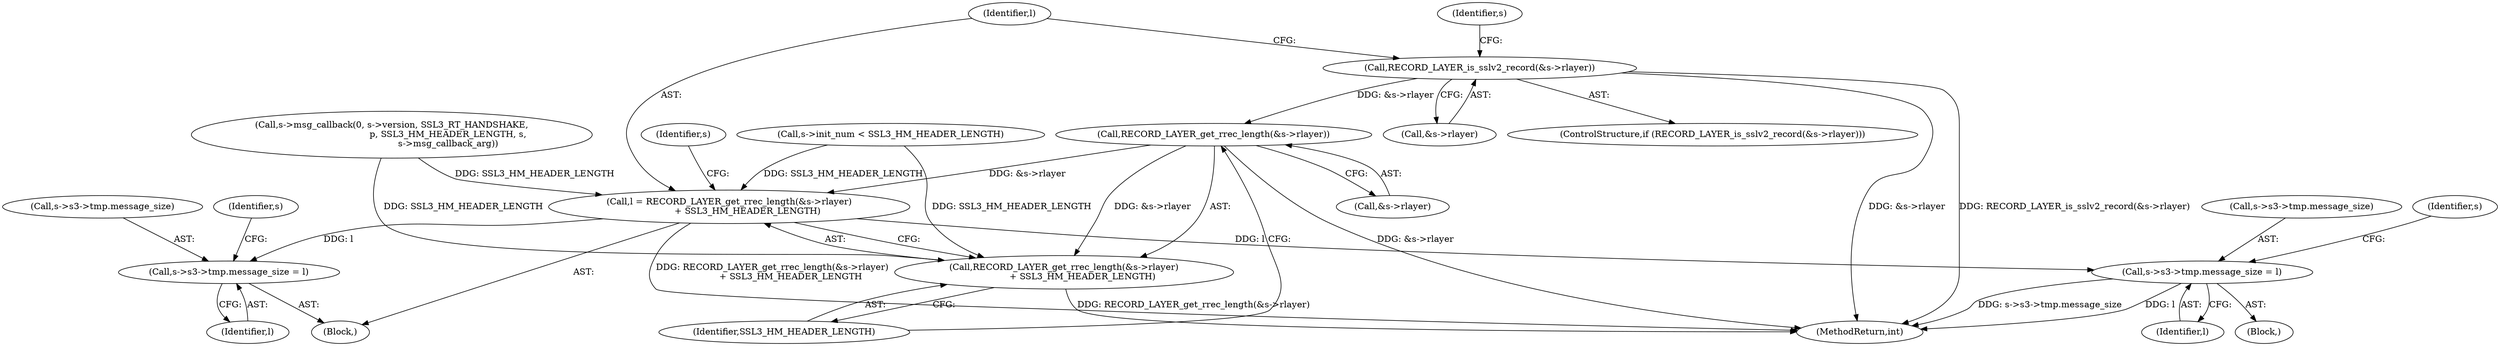 digraph "0_openssl_4b390b6c3f8df925dc92a3dd6b022baa9a2f4650_0@pointer" {
"1000325" [label="(Call,RECORD_LAYER_get_rrec_length(&s->rlayer))"];
"1000316" [label="(Call,RECORD_LAYER_is_sslv2_record(&s->rlayer))"];
"1000322" [label="(Call,l = RECORD_LAYER_get_rrec_length(&s->rlayer)\n             + SSL3_HM_HEADER_LENGTH)"];
"1000331" [label="(Call,s->s3->tmp.message_size = l)"];
"1000349" [label="(Call,s->s3->tmp.message_size = l)"];
"1000324" [label="(Call,RECORD_LAYER_get_rrec_length(&s->rlayer)\n             + SSL3_HM_HEADER_LENGTH)"];
"1000353" [label="(Identifier,s)"];
"1000335" [label="(Identifier,s)"];
"1000322" [label="(Call,l = RECORD_LAYER_get_rrec_length(&s->rlayer)\n             + SSL3_HM_HEADER_LENGTH)"];
"1000350" [label="(Call,s->s3->tmp.message_size)"];
"1000321" [label="(Block,)"];
"1000323" [label="(Identifier,l)"];
"1000317" [label="(Call,&s->rlayer)"];
"1000339" [label="(Identifier,l)"];
"1000286" [label="(Call,s->msg_callback(0, s->version, SSL3_RT_HANDSHAKE,\n                                        p, SSL3_HM_HEADER_LENGTH, s,\n                                        s->msg_callback_arg))"];
"1000325" [label="(Call,RECORD_LAYER_get_rrec_length(&s->rlayer))"];
"1000349" [label="(Call,s->s3->tmp.message_size = l)"];
"1000324" [label="(Call,RECORD_LAYER_get_rrec_length(&s->rlayer)\n             + SSL3_HM_HEADER_LENGTH)"];
"1000326" [label="(Call,&s->rlayer)"];
"1000315" [label="(ControlStructure,if (RECORD_LAYER_is_sslv2_record(&s->rlayer)))"];
"1000332" [label="(Call,s->s3->tmp.message_size)"];
"1000330" [label="(Identifier,SSL3_HM_HEADER_LENGTH)"];
"1000372" [label="(MethodReturn,int)"];
"1000127" [label="(Call,s->init_num < SSL3_HM_HEADER_LENGTH)"];
"1000331" [label="(Call,s->s3->tmp.message_size = l)"];
"1000342" [label="(Identifier,s)"];
"1000360" [label="(Identifier,s)"];
"1000108" [label="(Block,)"];
"1000316" [label="(Call,RECORD_LAYER_is_sslv2_record(&s->rlayer))"];
"1000357" [label="(Identifier,l)"];
"1000325" -> "1000324"  [label="AST: "];
"1000325" -> "1000326"  [label="CFG: "];
"1000326" -> "1000325"  [label="AST: "];
"1000330" -> "1000325"  [label="CFG: "];
"1000325" -> "1000372"  [label="DDG: &s->rlayer"];
"1000325" -> "1000322"  [label="DDG: &s->rlayer"];
"1000325" -> "1000324"  [label="DDG: &s->rlayer"];
"1000316" -> "1000325"  [label="DDG: &s->rlayer"];
"1000316" -> "1000315"  [label="AST: "];
"1000316" -> "1000317"  [label="CFG: "];
"1000317" -> "1000316"  [label="AST: "];
"1000323" -> "1000316"  [label="CFG: "];
"1000353" -> "1000316"  [label="CFG: "];
"1000316" -> "1000372"  [label="DDG: RECORD_LAYER_is_sslv2_record(&s->rlayer)"];
"1000316" -> "1000372"  [label="DDG: &s->rlayer"];
"1000322" -> "1000321"  [label="AST: "];
"1000322" -> "1000324"  [label="CFG: "];
"1000323" -> "1000322"  [label="AST: "];
"1000324" -> "1000322"  [label="AST: "];
"1000335" -> "1000322"  [label="CFG: "];
"1000322" -> "1000372"  [label="DDG: RECORD_LAYER_get_rrec_length(&s->rlayer)\n             + SSL3_HM_HEADER_LENGTH"];
"1000286" -> "1000322"  [label="DDG: SSL3_HM_HEADER_LENGTH"];
"1000127" -> "1000322"  [label="DDG: SSL3_HM_HEADER_LENGTH"];
"1000322" -> "1000331"  [label="DDG: l"];
"1000322" -> "1000349"  [label="DDG: l"];
"1000331" -> "1000321"  [label="AST: "];
"1000331" -> "1000339"  [label="CFG: "];
"1000332" -> "1000331"  [label="AST: "];
"1000339" -> "1000331"  [label="AST: "];
"1000342" -> "1000331"  [label="CFG: "];
"1000349" -> "1000108"  [label="AST: "];
"1000349" -> "1000357"  [label="CFG: "];
"1000350" -> "1000349"  [label="AST: "];
"1000357" -> "1000349"  [label="AST: "];
"1000360" -> "1000349"  [label="CFG: "];
"1000349" -> "1000372"  [label="DDG: l"];
"1000349" -> "1000372"  [label="DDG: s->s3->tmp.message_size"];
"1000324" -> "1000330"  [label="CFG: "];
"1000330" -> "1000324"  [label="AST: "];
"1000324" -> "1000372"  [label="DDG: RECORD_LAYER_get_rrec_length(&s->rlayer)"];
"1000286" -> "1000324"  [label="DDG: SSL3_HM_HEADER_LENGTH"];
"1000127" -> "1000324"  [label="DDG: SSL3_HM_HEADER_LENGTH"];
}

